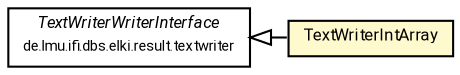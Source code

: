#!/usr/local/bin/dot
#
# Class diagram 
# Generated by UMLGraph version R5_7_2-60-g0e99a6 (http://www.spinellis.gr/umlgraph/)
#

digraph G {
	graph [fontnames="svg"]
	edge [fontname="Roboto",fontsize=7,labelfontname="Roboto",labelfontsize=7,color="black"];
	node [fontname="Roboto",fontcolor="black",fontsize=8,shape=plaintext,margin=0,width=0,height=0];
	nodesep=0.15;
	ranksep=0.25;
	rankdir=LR;
	// de.lmu.ifi.dbs.elki.result.textwriter.writers.TextWriterIntArray
	c10173104 [label=<<table title="de.lmu.ifi.dbs.elki.result.textwriter.writers.TextWriterIntArray" border="0" cellborder="1" cellspacing="0" cellpadding="2" bgcolor="lemonChiffon" href="TextWriterIntArray.html" target="_parent">
		<tr><td><table border="0" cellspacing="0" cellpadding="1">
		<tr><td align="center" balign="center"> <font face="Roboto">TextWriterIntArray</font> </td></tr>
		</table></td></tr>
		</table>>, URL="TextWriterIntArray.html"];
	// de.lmu.ifi.dbs.elki.result.textwriter.TextWriterWriterInterface<O>
	c10174115 [label=<<table title="de.lmu.ifi.dbs.elki.result.textwriter.TextWriterWriterInterface" border="0" cellborder="1" cellspacing="0" cellpadding="2" href="../TextWriterWriterInterface.html" target="_parent">
		<tr><td><table border="0" cellspacing="0" cellpadding="1">
		<tr><td align="center" balign="center"> <font face="Roboto"><i>TextWriterWriterInterface</i></font> </td></tr>
		<tr><td align="center" balign="center"> <font face="Roboto" point-size="7.0">de.lmu.ifi.dbs.elki.result.textwriter</font> </td></tr>
		</table></td></tr>
		</table>>, URL="../TextWriterWriterInterface.html"];
	// de.lmu.ifi.dbs.elki.result.textwriter.writers.TextWriterIntArray extends de.lmu.ifi.dbs.elki.result.textwriter.TextWriterWriterInterface<O>
	c10174115 -> c10173104 [arrowtail=empty,dir=back,weight=10];
}

